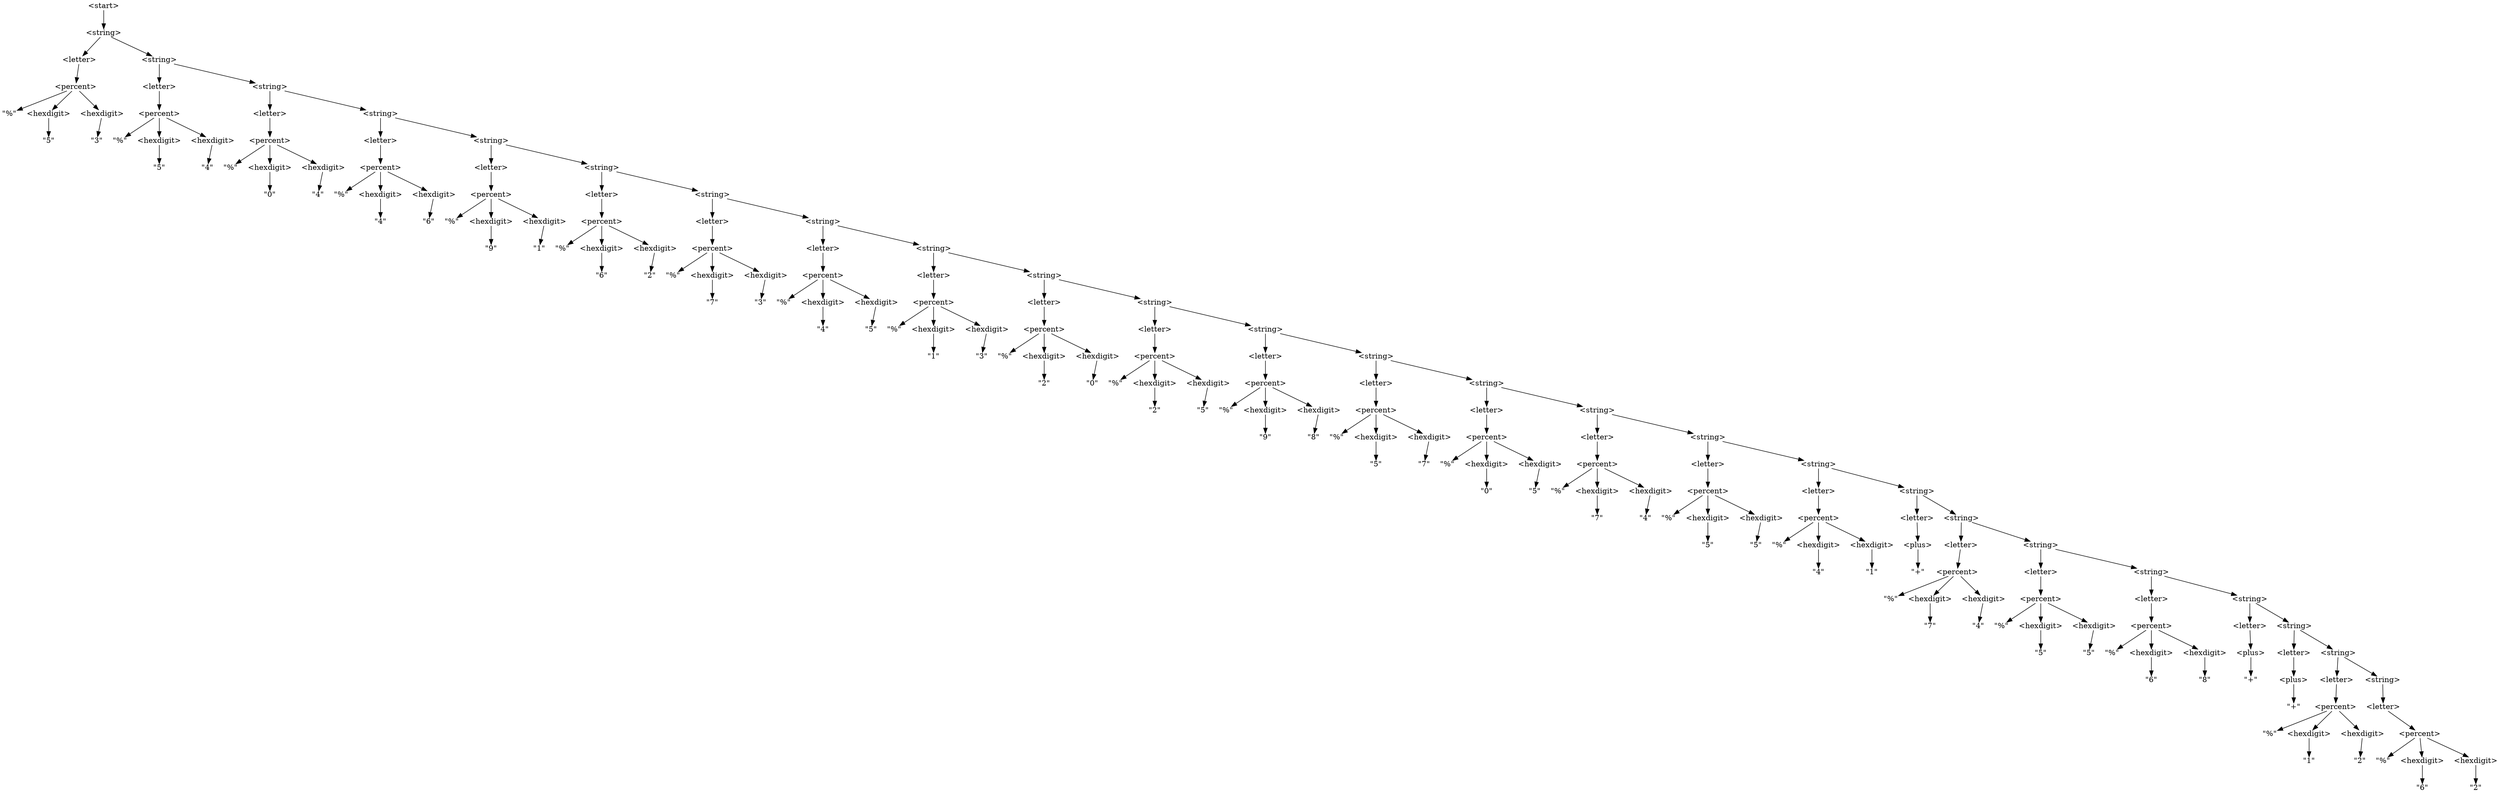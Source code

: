 digraph DerivationTree {

    node [shape=plain];

    n1 [label="\<start\>"];
    n2 [label="\<string\>"];
    n1 -> n2;

    n3 [label="\<letter\>"];
    n2 -> n3;

    n4 [label="\<string\>"];
    n2 -> n4;

    n5 [label="\<percent\>"];
    n3 -> n5;

    n6 [label="\<letter\>"];
    n4 -> n6;

    n7 [label="\<string\>"];
    n4 -> n7;

    n8 [label="\"%\""];
    n5 -> n8;

    n9 [label="\<hexdigit\>"];
    n5 -> n9;

    n10 [label="\<hexdigit\>"];
    n5 -> n10;

    n11 [label="\<percent\>"];
    n6 -> n11;

    n12 [label="\<letter\>"];
    n7 -> n12;

    n13 [label="\<string\>"];
    n7 -> n13;

    n14 [label="\"5\""];
    n9 -> n14;

    n15 [label="\"3\""];
    n10 -> n15;

    n16 [label="\"%\""];
    n11 -> n16;

    n17 [label="\<hexdigit\>"];
    n11 -> n17;

    n18 [label="\<hexdigit\>"];
    n11 -> n18;

    n19 [label="\<percent\>"];
    n12 -> n19;

    n20 [label="\<letter\>"];
    n13 -> n20;

    n21 [label="\<string\>"];
    n13 -> n21;

    n22 [label="\"5\""];
    n17 -> n22;

    n23 [label="\"4\""];
    n18 -> n23;

    n24 [label="\"%\""];
    n19 -> n24;

    n25 [label="\<hexdigit\>"];
    n19 -> n25;

    n26 [label="\<hexdigit\>"];
    n19 -> n26;

    n27 [label="\<percent\>"];
    n20 -> n27;

    n28 [label="\<letter\>"];
    n21 -> n28;

    n29 [label="\<string\>"];
    n21 -> n29;

    n30 [label="\"0\""];
    n25 -> n30;

    n31 [label="\"4\""];
    n26 -> n31;

    n32 [label="\"%\""];
    n27 -> n32;

    n33 [label="\<hexdigit\>"];
    n27 -> n33;

    n34 [label="\<hexdigit\>"];
    n27 -> n34;

    n35 [label="\<percent\>"];
    n28 -> n35;

    n36 [label="\<letter\>"];
    n29 -> n36;

    n37 [label="\<string\>"];
    n29 -> n37;

    n38 [label="\"4\""];
    n33 -> n38;

    n39 [label="\"6\""];
    n34 -> n39;

    n40 [label="\"%\""];
    n35 -> n40;

    n41 [label="\<hexdigit\>"];
    n35 -> n41;

    n42 [label="\<hexdigit\>"];
    n35 -> n42;

    n43 [label="\<percent\>"];
    n36 -> n43;

    n44 [label="\<letter\>"];
    n37 -> n44;

    n45 [label="\<string\>"];
    n37 -> n45;

    n46 [label="\"9\""];
    n41 -> n46;

    n47 [label="\"1\""];
    n42 -> n47;

    n48 [label="\"%\""];
    n43 -> n48;

    n49 [label="\<hexdigit\>"];
    n43 -> n49;

    n50 [label="\<hexdigit\>"];
    n43 -> n50;

    n51 [label="\<percent\>"];
    n44 -> n51;

    n52 [label="\<letter\>"];
    n45 -> n52;

    n53 [label="\<string\>"];
    n45 -> n53;

    n54 [label="\"6\""];
    n49 -> n54;

    n55 [label="\"2\""];
    n50 -> n55;

    n56 [label="\"%\""];
    n51 -> n56;

    n57 [label="\<hexdigit\>"];
    n51 -> n57;

    n58 [label="\<hexdigit\>"];
    n51 -> n58;

    n59 [label="\<percent\>"];
    n52 -> n59;

    n60 [label="\<letter\>"];
    n53 -> n60;

    n61 [label="\<string\>"];
    n53 -> n61;

    n62 [label="\"7\""];
    n57 -> n62;

    n63 [label="\"3\""];
    n58 -> n63;

    n64 [label="\"%\""];
    n59 -> n64;

    n65 [label="\<hexdigit\>"];
    n59 -> n65;

    n66 [label="\<hexdigit\>"];
    n59 -> n66;

    n67 [label="\<percent\>"];
    n60 -> n67;

    n68 [label="\<letter\>"];
    n61 -> n68;

    n69 [label="\<string\>"];
    n61 -> n69;

    n70 [label="\"4\""];
    n65 -> n70;

    n71 [label="\"5\""];
    n66 -> n71;

    n72 [label="\"%\""];
    n67 -> n72;

    n73 [label="\<hexdigit\>"];
    n67 -> n73;

    n74 [label="\<hexdigit\>"];
    n67 -> n74;

    n75 [label="\<percent\>"];
    n68 -> n75;

    n76 [label="\<letter\>"];
    n69 -> n76;

    n77 [label="\<string\>"];
    n69 -> n77;

    n78 [label="\"1\""];
    n73 -> n78;

    n79 [label="\"3\""];
    n74 -> n79;

    n80 [label="\"%\""];
    n75 -> n80;

    n81 [label="\<hexdigit\>"];
    n75 -> n81;

    n82 [label="\<hexdigit\>"];
    n75 -> n82;

    n83 [label="\<percent\>"];
    n76 -> n83;

    n84 [label="\<letter\>"];
    n77 -> n84;

    n85 [label="\<string\>"];
    n77 -> n85;

    n86 [label="\"2\""];
    n81 -> n86;

    n87 [label="\"0\""];
    n82 -> n87;

    n88 [label="\"%\""];
    n83 -> n88;

    n89 [label="\<hexdigit\>"];
    n83 -> n89;

    n90 [label="\<hexdigit\>"];
    n83 -> n90;

    n91 [label="\<percent\>"];
    n84 -> n91;

    n92 [label="\<letter\>"];
    n85 -> n92;

    n93 [label="\<string\>"];
    n85 -> n93;

    n94 [label="\"2\""];
    n89 -> n94;

    n95 [label="\"5\""];
    n90 -> n95;

    n96 [label="\"%\""];
    n91 -> n96;

    n97 [label="\<hexdigit\>"];
    n91 -> n97;

    n98 [label="\<hexdigit\>"];
    n91 -> n98;

    n99 [label="\<percent\>"];
    n92 -> n99;

    n100 [label="\<letter\>"];
    n93 -> n100;

    n101 [label="\<string\>"];
    n93 -> n101;

    n102 [label="\"9\""];
    n97 -> n102;

    n103 [label="\"8\""];
    n98 -> n103;

    n104 [label="\"%\""];
    n99 -> n104;

    n105 [label="\<hexdigit\>"];
    n99 -> n105;

    n106 [label="\<hexdigit\>"];
    n99 -> n106;

    n107 [label="\<percent\>"];
    n100 -> n107;

    n108 [label="\<letter\>"];
    n101 -> n108;

    n109 [label="\<string\>"];
    n101 -> n109;

    n110 [label="\"5\""];
    n105 -> n110;

    n111 [label="\"7\""];
    n106 -> n111;

    n112 [label="\"%\""];
    n107 -> n112;

    n113 [label="\<hexdigit\>"];
    n107 -> n113;

    n114 [label="\<hexdigit\>"];
    n107 -> n114;

    n115 [label="\<percent\>"];
    n108 -> n115;

    n116 [label="\<letter\>"];
    n109 -> n116;

    n117 [label="\<string\>"];
    n109 -> n117;

    n118 [label="\"0\""];
    n113 -> n118;

    n119 [label="\"5\""];
    n114 -> n119;

    n120 [label="\"%\""];
    n115 -> n120;

    n121 [label="\<hexdigit\>"];
    n115 -> n121;

    n122 [label="\<hexdigit\>"];
    n115 -> n122;

    n123 [label="\<percent\>"];
    n116 -> n123;

    n124 [label="\<letter\>"];
    n117 -> n124;

    n125 [label="\<string\>"];
    n117 -> n125;

    n126 [label="\"7\""];
    n121 -> n126;

    n127 [label="\"4\""];
    n122 -> n127;

    n128 [label="\"%\""];
    n123 -> n128;

    n129 [label="\<hexdigit\>"];
    n123 -> n129;

    n130 [label="\<hexdigit\>"];
    n123 -> n130;

    n131 [label="\<percent\>"];
    n124 -> n131;

    n132 [label="\<letter\>"];
    n125 -> n132;

    n133 [label="\<string\>"];
    n125 -> n133;

    n134 [label="\"5\""];
    n129 -> n134;

    n135 [label="\"5\""];
    n130 -> n135;

    n136 [label="\"%\""];
    n131 -> n136;

    n137 [label="\<hexdigit\>"];
    n131 -> n137;

    n138 [label="\<hexdigit\>"];
    n131 -> n138;

    n139 [label="\<plus\>"];
    n132 -> n139;

    n140 [label="\<letter\>"];
    n133 -> n140;

    n141 [label="\<string\>"];
    n133 -> n141;

    n142 [label="\"4\""];
    n137 -> n142;

    n143 [label="\"1\""];
    n138 -> n143;

    n144 [label="\"+\""];
    n139 -> n144;

    n145 [label="\<percent\>"];
    n140 -> n145;

    n146 [label="\<letter\>"];
    n141 -> n146;

    n147 [label="\<string\>"];
    n141 -> n147;

    n148 [label="\"%\""];
    n145 -> n148;

    n149 [label="\<hexdigit\>"];
    n145 -> n149;

    n150 [label="\<hexdigit\>"];
    n145 -> n150;

    n151 [label="\<percent\>"];
    n146 -> n151;

    n152 [label="\<letter\>"];
    n147 -> n152;

    n153 [label="\<string\>"];
    n147 -> n153;

    n154 [label="\"7\""];
    n149 -> n154;

    n155 [label="\"4\""];
    n150 -> n155;

    n156 [label="\"%\""];
    n151 -> n156;

    n157 [label="\<hexdigit\>"];
    n151 -> n157;

    n158 [label="\<hexdigit\>"];
    n151 -> n158;

    n159 [label="\<percent\>"];
    n152 -> n159;

    n160 [label="\<letter\>"];
    n153 -> n160;

    n161 [label="\<string\>"];
    n153 -> n161;

    n162 [label="\"5\""];
    n157 -> n162;

    n163 [label="\"5\""];
    n158 -> n163;

    n164 [label="\"%\""];
    n159 -> n164;

    n165 [label="\<hexdigit\>"];
    n159 -> n165;

    n166 [label="\<hexdigit\>"];
    n159 -> n166;

    n167 [label="\<plus\>"];
    n160 -> n167;

    n168 [label="\<letter\>"];
    n161 -> n168;

    n169 [label="\<string\>"];
    n161 -> n169;

    n170 [label="\"6\""];
    n165 -> n170;

    n171 [label="\"8\""];
    n166 -> n171;

    n172 [label="\"+\""];
    n167 -> n172;

    n173 [label="\<plus\>"];
    n168 -> n173;

    n174 [label="\<letter\>"];
    n169 -> n174;

    n175 [label="\<string\>"];
    n169 -> n175;

    n176 [label="\"+\""];
    n173 -> n176;

    n177 [label="\<percent\>"];
    n174 -> n177;

    n178 [label="\<letter\>"];
    n175 -> n178;

    n179 [label="\"%\""];
    n177 -> n179;

    n180 [label="\<hexdigit\>"];
    n177 -> n180;

    n181 [label="\<hexdigit\>"];
    n177 -> n181;

    n182 [label="\<percent\>"];
    n178 -> n182;

    n183 [label="\"1\""];
    n180 -> n183;

    n184 [label="\"2\""];
    n181 -> n184;

    n185 [label="\"%\""];
    n182 -> n185;

    n186 [label="\<hexdigit\>"];
    n182 -> n186;

    n187 [label="\<hexdigit\>"];
    n182 -> n187;

    n188 [label="\"6\""];
    n186 -> n188;

    n189 [label="\"2\""];
    n187 -> n189;

}